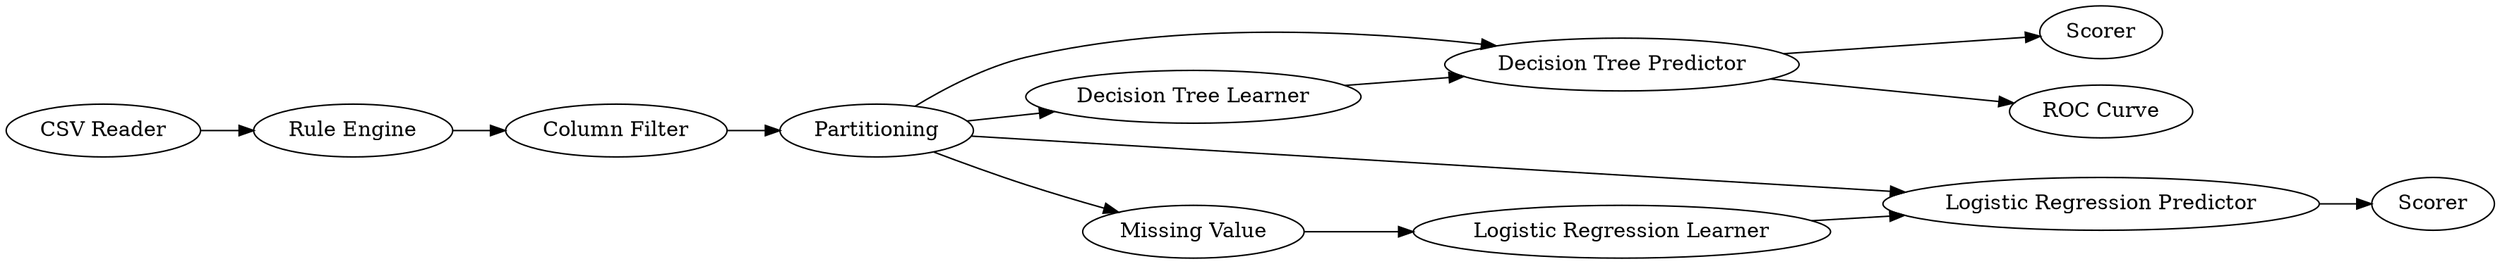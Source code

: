 digraph {
	"5077357507676661496_26" [label="Column Filter"]
	"-697904001014620016_77" [label="Decision Tree Predictor"]
	"-697904001014620016_70" [label="CSV Reader"]
	"-697904001014620016_78" [label=Scorer]
	"-697904001014620016_75" [label=Partitioning]
	"-697904001014620016_83" [label="Logistic Regression Learner"]
	"-697904001014620016_81" [label="Logistic Regression Predictor"]
	"-697904001014620016_82" [label="Missing Value"]
	"-697904001014620016_84" [label=Scorer]
	"5077357507676661496_23" [label="Rule Engine"]
	"-697904001014620016_79" [label="ROC Curve"]
	"-697904001014620016_76" [label="Decision Tree Learner"]
	"-697904001014620016_82" -> "-697904001014620016_83"
	"-697904001014620016_76" -> "-697904001014620016_77"
	"-697904001014620016_81" -> "-697904001014620016_84"
	"-697904001014620016_77" -> "-697904001014620016_78"
	"-697904001014620016_70" -> "5077357507676661496_23"
	"5077357507676661496_26" -> "-697904001014620016_75"
	"5077357507676661496_23" -> "5077357507676661496_26"
	"-697904001014620016_75" -> "-697904001014620016_82"
	"-697904001014620016_77" -> "-697904001014620016_79"
	"-697904001014620016_75" -> "-697904001014620016_76"
	"-697904001014620016_75" -> "-697904001014620016_77"
	"-697904001014620016_83" -> "-697904001014620016_81"
	"-697904001014620016_75" -> "-697904001014620016_81"
	rankdir=LR
}
